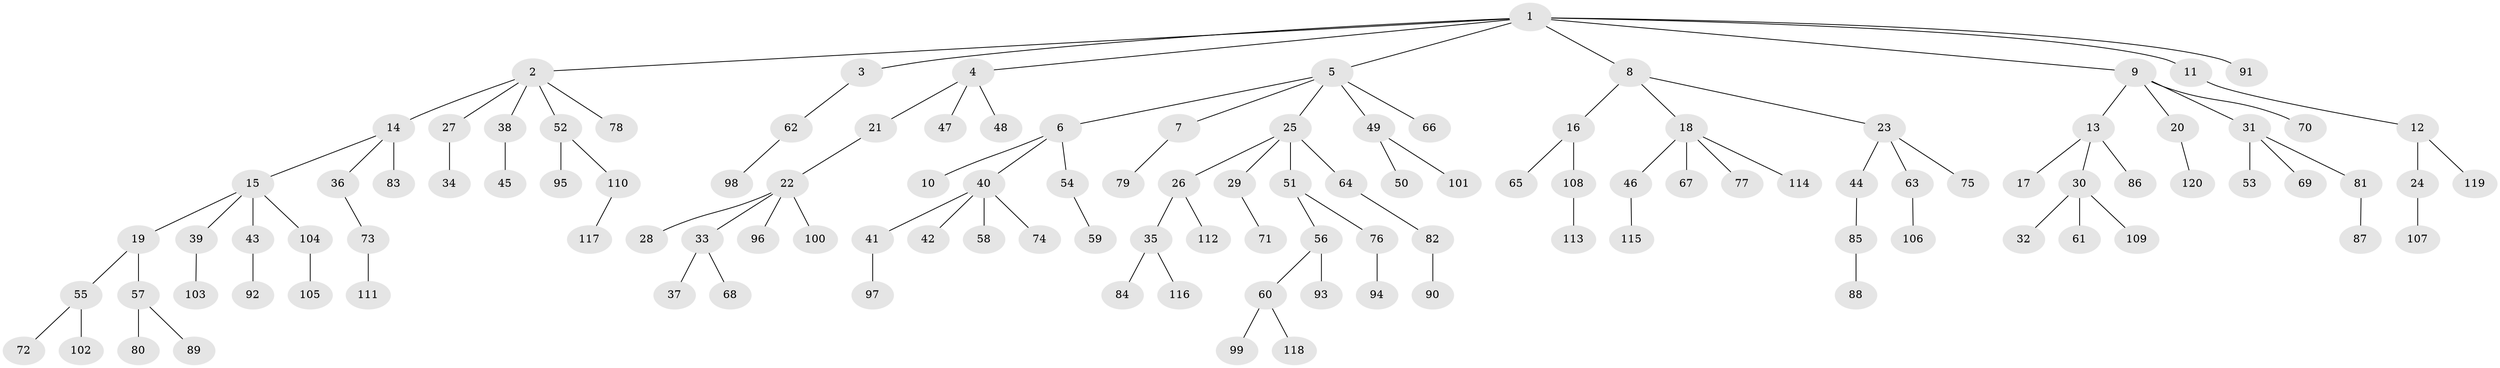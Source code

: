 // coarse degree distribution, {8: 0.013888888888888888, 6: 0.041666666666666664, 2: 0.1527777777777778, 4: 0.06944444444444445, 7: 0.013888888888888888, 1: 0.6111111111111112, 3: 0.08333333333333333, 5: 0.013888888888888888}
// Generated by graph-tools (version 1.1) at 2025/19/03/04/25 18:19:24]
// undirected, 120 vertices, 119 edges
graph export_dot {
graph [start="1"]
  node [color=gray90,style=filled];
  1;
  2;
  3;
  4;
  5;
  6;
  7;
  8;
  9;
  10;
  11;
  12;
  13;
  14;
  15;
  16;
  17;
  18;
  19;
  20;
  21;
  22;
  23;
  24;
  25;
  26;
  27;
  28;
  29;
  30;
  31;
  32;
  33;
  34;
  35;
  36;
  37;
  38;
  39;
  40;
  41;
  42;
  43;
  44;
  45;
  46;
  47;
  48;
  49;
  50;
  51;
  52;
  53;
  54;
  55;
  56;
  57;
  58;
  59;
  60;
  61;
  62;
  63;
  64;
  65;
  66;
  67;
  68;
  69;
  70;
  71;
  72;
  73;
  74;
  75;
  76;
  77;
  78;
  79;
  80;
  81;
  82;
  83;
  84;
  85;
  86;
  87;
  88;
  89;
  90;
  91;
  92;
  93;
  94;
  95;
  96;
  97;
  98;
  99;
  100;
  101;
  102;
  103;
  104;
  105;
  106;
  107;
  108;
  109;
  110;
  111;
  112;
  113;
  114;
  115;
  116;
  117;
  118;
  119;
  120;
  1 -- 2;
  1 -- 3;
  1 -- 4;
  1 -- 5;
  1 -- 8;
  1 -- 9;
  1 -- 11;
  1 -- 91;
  2 -- 14;
  2 -- 27;
  2 -- 38;
  2 -- 52;
  2 -- 78;
  3 -- 62;
  4 -- 21;
  4 -- 47;
  4 -- 48;
  5 -- 6;
  5 -- 7;
  5 -- 25;
  5 -- 49;
  5 -- 66;
  6 -- 10;
  6 -- 40;
  6 -- 54;
  7 -- 79;
  8 -- 16;
  8 -- 18;
  8 -- 23;
  9 -- 13;
  9 -- 20;
  9 -- 31;
  9 -- 70;
  11 -- 12;
  12 -- 24;
  12 -- 119;
  13 -- 17;
  13 -- 30;
  13 -- 86;
  14 -- 15;
  14 -- 36;
  14 -- 83;
  15 -- 19;
  15 -- 39;
  15 -- 43;
  15 -- 104;
  16 -- 65;
  16 -- 108;
  18 -- 46;
  18 -- 67;
  18 -- 77;
  18 -- 114;
  19 -- 55;
  19 -- 57;
  20 -- 120;
  21 -- 22;
  22 -- 28;
  22 -- 33;
  22 -- 96;
  22 -- 100;
  23 -- 44;
  23 -- 63;
  23 -- 75;
  24 -- 107;
  25 -- 26;
  25 -- 29;
  25 -- 51;
  25 -- 64;
  26 -- 35;
  26 -- 112;
  27 -- 34;
  29 -- 71;
  30 -- 32;
  30 -- 61;
  30 -- 109;
  31 -- 53;
  31 -- 69;
  31 -- 81;
  33 -- 37;
  33 -- 68;
  35 -- 84;
  35 -- 116;
  36 -- 73;
  38 -- 45;
  39 -- 103;
  40 -- 41;
  40 -- 42;
  40 -- 58;
  40 -- 74;
  41 -- 97;
  43 -- 92;
  44 -- 85;
  46 -- 115;
  49 -- 50;
  49 -- 101;
  51 -- 56;
  51 -- 76;
  52 -- 95;
  52 -- 110;
  54 -- 59;
  55 -- 72;
  55 -- 102;
  56 -- 60;
  56 -- 93;
  57 -- 80;
  57 -- 89;
  60 -- 99;
  60 -- 118;
  62 -- 98;
  63 -- 106;
  64 -- 82;
  73 -- 111;
  76 -- 94;
  81 -- 87;
  82 -- 90;
  85 -- 88;
  104 -- 105;
  108 -- 113;
  110 -- 117;
}
